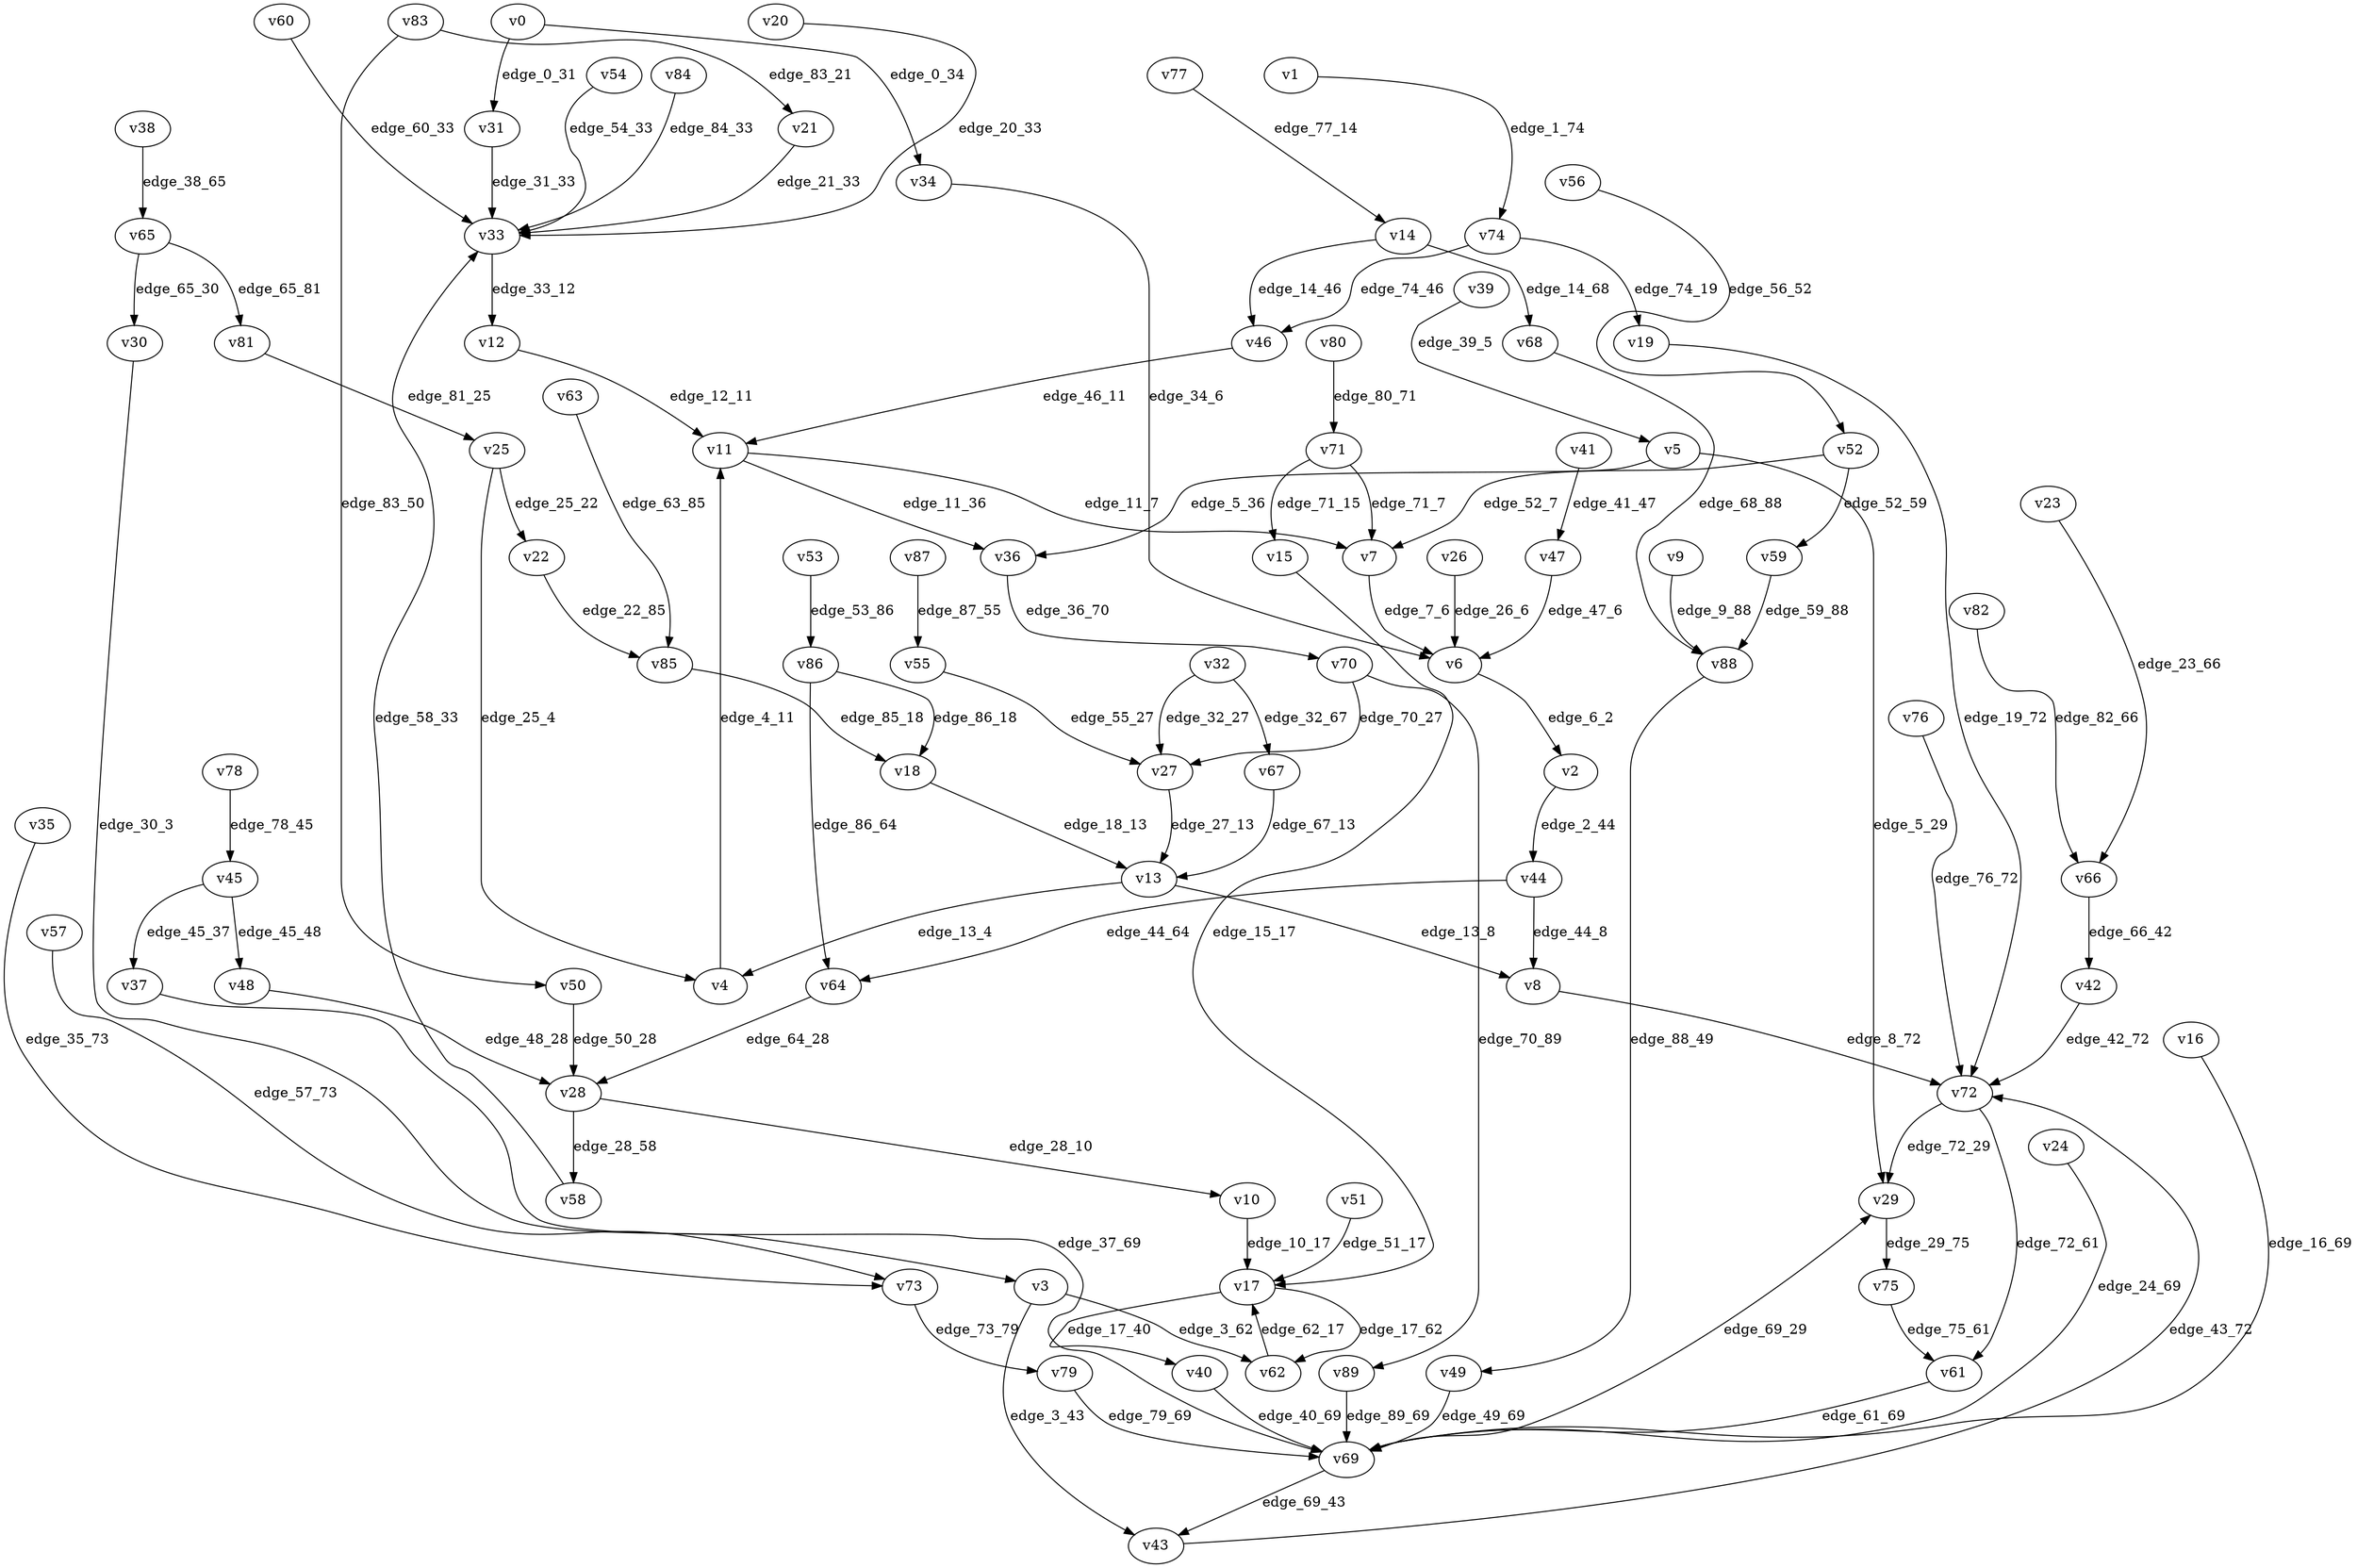 digraph G {
    // Stochastic discounted game

    v0 [name="v0", player=-1];
    v1 [name="v1", player=1];
    v2 [name="v2", player=0];
    v3 [name="v3", player=-1];
    v4 [name="v4", player=0];
    v5 [name="v5", player=-1];
    v6 [name="v6", player=-1];
    v7 [name="v7", player=0];
    v8 [name="v8", player=1];
    v9 [name="v9", player=0];
    v10 [name="v10", player=0];
    v11 [name="v11", player=-1];
    v12 [name="v12", player=1];
    v13 [name="v13", player=-1];
    v14 [name="v14", player=-1];
    v15 [name="v15", player=0];
    v16 [name="v16", player=1];
    v17 [name="v17", player=-1];
    v18 [name="v18", player=0];
    v19 [name="v19", player=0];
    v20 [name="v20", player=1];
    v21 [name="v21", player=0];
    v22 [name="v22", player=1];
    v23 [name="v23", player=1];
    v24 [name="v24", player=0];
    v25 [name="v25", player=-1];
    v26 [name="v26", player=0];
    v27 [name="v27", player=0];
    v28 [name="v28", player=-1];
    v29 [name="v29", player=1];
    v30 [name="v30", player=0];
    v31 [name="v31", player=1];
    v32 [name="v32", player=-1];
    v33 [name="v33", player=-1];
    v34 [name="v34", player=1];
    v35 [name="v35", player=0];
    v36 [name="v36", player=1];
    v37 [name="v37", player=1];
    v38 [name="v38", player=0];
    v39 [name="v39", player=0];
    v40 [name="v40", player=1];
    v41 [name="v41", player=-1];
    v42 [name="v42", player=0];
    v43 [name="v43", player=0];
    v44 [name="v44", player=-1];
    v45 [name="v45", player=-1];
    v46 [name="v46", player=0];
    v47 [name="v47", player=1];
    v48 [name="v48", player=1];
    v49 [name="v49", player=1];
    v50 [name="v50", player=1];
    v51 [name="v51", player=0];
    v52 [name="v52", player=-1];
    v53 [name="v53", player=1];
    v54 [name="v54", player=1];
    v55 [name="v55", player=-1];
    v56 [name="v56", player=1];
    v57 [name="v57", player=1];
    v58 [name="v58", player=0];
    v59 [name="v59", player=1];
    v60 [name="v60", player=0];
    v61 [name="v61", player=0];
    v62 [name="v62", player=0];
    v63 [name="v63", player=1];
    v64 [name="v64", player=0];
    v65 [name="v65", player=-1];
    v66 [name="v66", player=-1];
    v67 [name="v67", player=0];
    v68 [name="v68", player=0];
    v69 [name="v69", player=-1];
    v70 [name="v70", player=-1];
    v71 [name="v71", player=-1];
    v72 [name="v72", player=-1];
    v73 [name="v73", player=-1];
    v74 [name="v74", player=-1];
    v75 [name="v75", player=-1];
    v76 [name="v76", player=0];
    v77 [name="v77", player=1];
    v78 [name="v78", player=1];
    v79 [name="v79", player=1];
    v80 [name="v80", player=1];
    v81 [name="v81", player=1];
    v82 [name="v82", player=1];
    v83 [name="v83", player=-1];
    v84 [name="v84", player=1];
    v85 [name="v85", player=-1];
    v86 [name="v86", player=-1];
    v87 [name="v87", player=0];
    v88 [name="v88", player=-1];
    v89 [name="v89", player=0];

    v0 -> v34 [label="edge_0_34", probability=0.304370];
    v0 -> v31 [label="edge_0_31", probability=0.695630];
    v1 -> v74 [label="edge_1_74", weight=-8.804177, discount=0.705244];
    v2 -> v44 [label="edge_2_44", weight=-3.980844, discount=0.187096];
    v3 -> v62 [label="edge_3_62", probability=0.388333];
    v3 -> v43 [label="edge_3_43", probability=0.611667];
    v4 -> v11 [label="edge_4_11", weight=5.446631, discount=0.869206];
    v5 -> v29 [label="edge_5_29", probability=0.344158];
    v5 -> v36 [label="edge_5_36", probability=0.655842];
    v6 -> v2 [label="edge_6_2", probability=1.000000];
    v7 -> v6 [label="edge_7_6", weight=1.317208, discount=0.317136];
    v8 -> v72 [label="edge_8_72", weight=-0.363437, discount=0.694608];
    v9 -> v88 [label="edge_9_88", weight=1.660724, discount=0.866909];
    v10 -> v17 [label="edge_10_17", weight=5.250406, discount=0.640243];
    v11 -> v36 [label="edge_11_36", probability=0.395546];
    v11 -> v7 [label="edge_11_7", probability=0.604454];
    v12 -> v11 [label="edge_12_11", weight=-3.425970, discount=0.712443];
    v13 -> v8 [label="edge_13_8", probability=0.502612];
    v13 -> v4 [label="edge_13_4", probability=0.497388];
    v14 -> v46 [label="edge_14_46", probability=0.384753];
    v14 -> v68 [label="edge_14_68", probability=0.615247];
    v15 -> v17 [label="edge_15_17", weight=-7.155299, discount=0.638254];
    v16 -> v69 [label="edge_16_69", weight=-7.342860, discount=0.185875];
    v17 -> v40 [label="edge_17_40", probability=0.473919];
    v17 -> v62 [label="edge_17_62", probability=0.526081];
    v18 -> v13 [label="edge_18_13", weight=0.384964, discount=0.659480];
    v19 -> v72 [label="edge_19_72", weight=-0.787305, discount=0.891490];
    v20 -> v33 [label="edge_20_33", weight=-2.243316, discount=0.313188];
    v21 -> v33 [label="edge_21_33", weight=0.902293, discount=0.363007];
    v22 -> v85 [label="edge_22_85", weight=-4.097824, discount=0.781059];
    v23 -> v66 [label="edge_23_66", weight=-4.276632, discount=0.101317];
    v24 -> v69 [label="edge_24_69", weight=-6.695610, discount=0.217450];
    v25 -> v22 [label="edge_25_22", probability=0.402961];
    v25 -> v4 [label="edge_25_4", probability=0.597039];
    v26 -> v6 [label="edge_26_6", weight=9.115645, discount=0.127222];
    v27 -> v13 [label="edge_27_13", weight=-9.624923, discount=0.685894];
    v28 -> v58 [label="edge_28_58", probability=0.416956];
    v28 -> v10 [label="edge_28_10", probability=0.583044];
    v29 -> v75 [label="edge_29_75", weight=4.631561, discount=0.289430];
    v30 -> v3 [label="edge_30_3", weight=-5.563987, discount=0.461372];
    v31 -> v33 [label="edge_31_33", weight=6.579064, discount=0.357067];
    v32 -> v67 [label="edge_32_67", probability=0.386183];
    v32 -> v27 [label="edge_32_27", probability=0.613817];
    v33 -> v12 [label="edge_33_12", probability=1.000000];
    v34 -> v6 [label="edge_34_6", weight=1.772950, discount=0.799247];
    v35 -> v73 [label="edge_35_73", weight=-8.997792, discount=0.784070];
    v36 -> v70 [label="edge_36_70", weight=-6.735309, discount=0.127296];
    v37 -> v69 [label="edge_37_69", weight=-3.403461, discount=0.745668];
    v38 -> v65 [label="edge_38_65", weight=1.752171, discount=0.565786];
    v39 -> v5 [label="edge_39_5", weight=-0.016717, discount=0.238400];
    v40 -> v69 [label="edge_40_69", weight=6.114403, discount=0.301971];
    v41 -> v47 [label="edge_41_47", probability=1.000000];
    v42 -> v72 [label="edge_42_72", weight=0.479973, discount=0.456158];
    v43 -> v72 [label="edge_43_72", weight=-2.980435, discount=0.380384];
    v44 -> v64 [label="edge_44_64", probability=0.598970];
    v44 -> v8 [label="edge_44_8", probability=0.401030];
    v45 -> v37 [label="edge_45_37", probability=0.651997];
    v45 -> v48 [label="edge_45_48", probability=0.348003];
    v46 -> v11 [label="edge_46_11", weight=-1.759755, discount=0.227400];
    v47 -> v6 [label="edge_47_6", weight=7.965089, discount=0.815543];
    v48 -> v28 [label="edge_48_28", weight=-9.923284, discount=0.334915];
    v49 -> v69 [label="edge_49_69", weight=7.961806, discount=0.141364];
    v50 -> v28 [label="edge_50_28", weight=6.596563, discount=0.521541];
    v51 -> v17 [label="edge_51_17", weight=1.113733, discount=0.388230];
    v52 -> v59 [label="edge_52_59", probability=0.691779];
    v52 -> v7 [label="edge_52_7", probability=0.308221];
    v53 -> v86 [label="edge_53_86", weight=9.956208, discount=0.178025];
    v54 -> v33 [label="edge_54_33", weight=-3.650967, discount=0.241992];
    v55 -> v27 [label="edge_55_27", probability=1.000000];
    v56 -> v52 [label="edge_56_52", weight=-7.304534, discount=0.435570];
    v57 -> v73 [label="edge_57_73", weight=-2.781009, discount=0.386530];
    v58 -> v33 [label="edge_58_33", weight=-5.616344, discount=0.867842];
    v59 -> v88 [label="edge_59_88", weight=2.499818, discount=0.241673];
    v60 -> v33 [label="edge_60_33", weight=-7.508091, discount=0.436377];
    v61 -> v69 [label="edge_61_69", weight=-2.420932, discount=0.258558];
    v62 -> v17 [label="edge_62_17", weight=2.571436, discount=0.826595];
    v63 -> v85 [label="edge_63_85", weight=0.349471, discount=0.848717];
    v64 -> v28 [label="edge_64_28", weight=-9.735285, discount=0.107327];
    v65 -> v30 [label="edge_65_30", probability=0.475198];
    v65 -> v81 [label="edge_65_81", probability=0.524802];
    v66 -> v42 [label="edge_66_42", probability=1.000000];
    v67 -> v13 [label="edge_67_13", weight=-9.574462, discount=0.441412];
    v68 -> v88 [label="edge_68_88", weight=-1.602431, discount=0.288259];
    v69 -> v29 [label="edge_69_29", probability=0.587918];
    v69 -> v43 [label="edge_69_43", probability=0.412082];
    v70 -> v27 [label="edge_70_27", probability=0.485478];
    v70 -> v89 [label="edge_70_89", probability=0.514522];
    v71 -> v15 [label="edge_71_15", probability=0.471778];
    v71 -> v7 [label="edge_71_7", probability=0.528222];
    v72 -> v29 [label="edge_72_29", probability=0.611843];
    v72 -> v61 [label="edge_72_61", probability=0.388157];
    v73 -> v79 [label="edge_73_79", probability=1.000000];
    v74 -> v19 [label="edge_74_19", probability=0.315581];
    v74 -> v46 [label="edge_74_46", probability=0.684419];
    v75 -> v61 [label="edge_75_61", probability=1.000000];
    v76 -> v72 [label="edge_76_72", weight=-4.165310, discount=0.559083];
    v77 -> v14 [label="edge_77_14", weight=-4.998565, discount=0.265281];
    v78 -> v45 [label="edge_78_45", weight=4.349208, discount=0.813083];
    v79 -> v69 [label="edge_79_69", weight=-0.040644, discount=0.101284];
    v80 -> v71 [label="edge_80_71", weight=7.997102, discount=0.833612];
    v81 -> v25 [label="edge_81_25", weight=-6.274523, discount=0.743048];
    v82 -> v66 [label="edge_82_66", weight=-0.333102, discount=0.874745];
    v83 -> v21 [label="edge_83_21", probability=0.570407];
    v83 -> v50 [label="edge_83_50", probability=0.429593];
    v84 -> v33 [label="edge_84_33", weight=-1.564820, discount=0.545709];
    v85 -> v18 [label="edge_85_18", probability=1.000000];
    v86 -> v64 [label="edge_86_64", probability=0.500208];
    v86 -> v18 [label="edge_86_18", probability=0.499792];
    v87 -> v55 [label="edge_87_55", weight=5.189966, discount=0.400226];
    v88 -> v49 [label="edge_88_49", probability=1.000000];
    v89 -> v69 [label="edge_89_69", weight=8.983152, discount=0.342519];
}